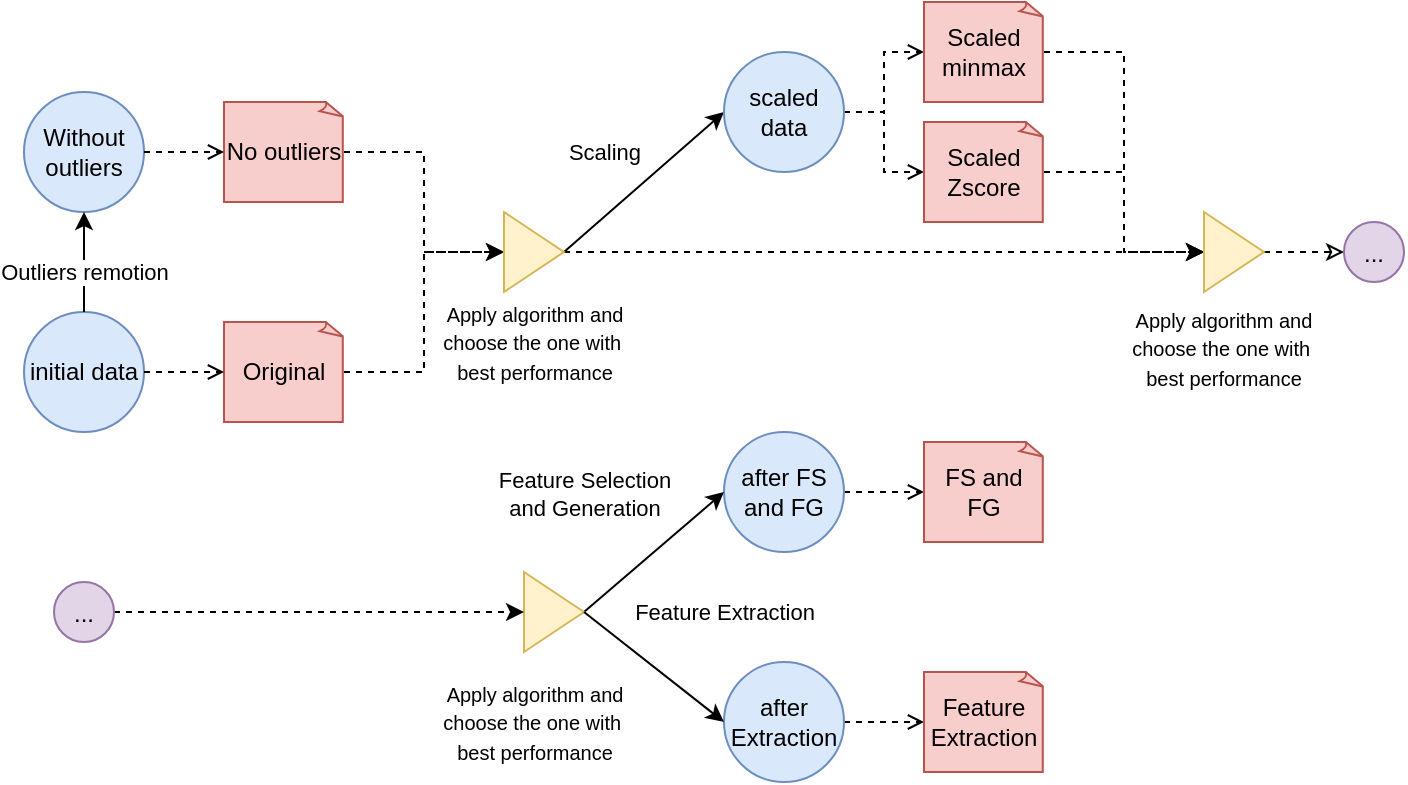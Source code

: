 <mxfile version="13.10.4" type="github">
  <diagram id="C1PJuX5tCt2vGxhJqiDe" name="Page-1">
    <mxGraphModel dx="1113" dy="759" grid="1" gridSize="10" guides="1" tooltips="1" connect="1" arrows="1" fold="1" page="1" pageScale="1" pageWidth="827" pageHeight="1169" math="0" shadow="0">
      <root>
        <mxCell id="0" />
        <mxCell id="1" parent="0" />
        <mxCell id="CkfNhNpMdFxF0ozeZBZx-1" value="initial data" style="ellipse;whiteSpace=wrap;html=1;aspect=fixed;fillColor=#dae8fc;strokeColor=#6c8ebf;" vertex="1" parent="1">
          <mxGeometry x="120" y="170" width="60" height="60" as="geometry" />
        </mxCell>
        <mxCell id="CkfNhNpMdFxF0ozeZBZx-2" value="Scaling" style="endArrow=classic;html=1;entryX=0;entryY=0.5;entryDx=0;entryDy=0;exitX=1;exitY=0.5;exitDx=0;exitDy=0;" edge="1" parent="1" source="CkfNhNpMdFxF0ozeZBZx-25" target="CkfNhNpMdFxF0ozeZBZx-5">
          <mxGeometry x="-0.097" y="24" width="50" height="50" relative="1" as="geometry">
            <mxPoint x="400" y="110" as="sourcePoint" />
            <mxPoint x="550" y="110" as="targetPoint" />
            <mxPoint as="offset" />
            <Array as="points" />
          </mxGeometry>
        </mxCell>
        <mxCell id="CkfNhNpMdFxF0ozeZBZx-3" style="edgeStyle=orthogonalEdgeStyle;rounded=0;orthogonalLoop=1;jettySize=auto;html=1;dashed=1;endArrow=open;endFill=0;" edge="1" parent="1" source="CkfNhNpMdFxF0ozeZBZx-5" target="CkfNhNpMdFxF0ozeZBZx-7">
          <mxGeometry relative="1" as="geometry" />
        </mxCell>
        <mxCell id="CkfNhNpMdFxF0ozeZBZx-4" style="edgeStyle=orthogonalEdgeStyle;rounded=0;orthogonalLoop=1;jettySize=auto;html=1;entryX=0;entryY=0.5;entryDx=0;entryDy=0;entryPerimeter=0;dashed=1;endArrow=open;endFill=0;" edge="1" parent="1" source="CkfNhNpMdFxF0ozeZBZx-5" target="CkfNhNpMdFxF0ozeZBZx-9">
          <mxGeometry relative="1" as="geometry" />
        </mxCell>
        <mxCell id="CkfNhNpMdFxF0ozeZBZx-5" value="scaled&lt;br&gt;data" style="ellipse;whiteSpace=wrap;html=1;aspect=fixed;fillColor=#dae8fc;strokeColor=#6c8ebf;" vertex="1" parent="1">
          <mxGeometry x="470" y="40" width="60" height="60" as="geometry" />
        </mxCell>
        <mxCell id="CkfNhNpMdFxF0ozeZBZx-6" style="edgeStyle=orthogonalEdgeStyle;rounded=0;orthogonalLoop=1;jettySize=auto;html=1;entryX=0;entryY=0.5;entryDx=0;entryDy=0;dashed=1;" edge="1" parent="1" source="CkfNhNpMdFxF0ozeZBZx-7" target="CkfNhNpMdFxF0ozeZBZx-28">
          <mxGeometry relative="1" as="geometry">
            <Array as="points">
              <mxPoint x="670" y="40" />
              <mxPoint x="670" y="140" />
            </Array>
          </mxGeometry>
        </mxCell>
        <mxCell id="CkfNhNpMdFxF0ozeZBZx-7" value="Scaled minmax" style="whiteSpace=wrap;html=1;shape=mxgraph.basic.document;fillColor=#f8cecc;strokeColor=#b85450;" vertex="1" parent="1">
          <mxGeometry x="570" y="15" width="60" height="50" as="geometry" />
        </mxCell>
        <mxCell id="CkfNhNpMdFxF0ozeZBZx-8" style="edgeStyle=orthogonalEdgeStyle;rounded=0;orthogonalLoop=1;jettySize=auto;html=1;entryX=0;entryY=0.5;entryDx=0;entryDy=0;dashed=1;" edge="1" parent="1" source="CkfNhNpMdFxF0ozeZBZx-9" target="CkfNhNpMdFxF0ozeZBZx-28">
          <mxGeometry relative="1" as="geometry">
            <Array as="points">
              <mxPoint x="670" y="100" />
              <mxPoint x="670" y="140" />
            </Array>
          </mxGeometry>
        </mxCell>
        <mxCell id="CkfNhNpMdFxF0ozeZBZx-9" value="Scaled Zscore" style="whiteSpace=wrap;html=1;shape=mxgraph.basic.document;fillColor=#f8cecc;strokeColor=#b85450;" vertex="1" parent="1">
          <mxGeometry x="570" y="75" width="60" height="50" as="geometry" />
        </mxCell>
        <mxCell id="CkfNhNpMdFxF0ozeZBZx-10" style="edgeStyle=orthogonalEdgeStyle;rounded=0;orthogonalLoop=1;jettySize=auto;html=1;entryX=0;entryY=0.5;entryDx=0;entryDy=0;dashed=1;" edge="1" parent="1" source="CkfNhNpMdFxF0ozeZBZx-11" target="CkfNhNpMdFxF0ozeZBZx-25">
          <mxGeometry relative="1" as="geometry">
            <mxPoint x="350" y="160" as="targetPoint" />
          </mxGeometry>
        </mxCell>
        <mxCell id="CkfNhNpMdFxF0ozeZBZx-11" value="Original" style="whiteSpace=wrap;html=1;shape=mxgraph.basic.document;fillColor=#f8cecc;strokeColor=#b85450;" vertex="1" parent="1">
          <mxGeometry x="220" y="175" width="60" height="50" as="geometry" />
        </mxCell>
        <mxCell id="CkfNhNpMdFxF0ozeZBZx-12" value="" style="endArrow=open;html=1;exitX=1;exitY=0.5;exitDx=0;exitDy=0;entryX=0;entryY=0.5;entryDx=0;entryDy=0;entryPerimeter=0;dashed=1;endFill=0;" edge="1" parent="1" source="CkfNhNpMdFxF0ozeZBZx-1" target="CkfNhNpMdFxF0ozeZBZx-11">
          <mxGeometry width="50" height="50" relative="1" as="geometry">
            <mxPoint x="307.322" y="147.678" as="sourcePoint" />
            <mxPoint x="280" y="180" as="targetPoint" />
          </mxGeometry>
        </mxCell>
        <mxCell id="CkfNhNpMdFxF0ozeZBZx-13" style="edgeStyle=orthogonalEdgeStyle;rounded=0;orthogonalLoop=1;jettySize=auto;html=1;entryX=0;entryY=0.5;entryDx=0;entryDy=0;entryPerimeter=0;dashed=1;endArrow=open;endFill=0;" edge="1" parent="1" source="CkfNhNpMdFxF0ozeZBZx-14" target="CkfNhNpMdFxF0ozeZBZx-17">
          <mxGeometry relative="1" as="geometry" />
        </mxCell>
        <mxCell id="CkfNhNpMdFxF0ozeZBZx-14" value="after FS and FG" style="ellipse;whiteSpace=wrap;html=1;aspect=fixed;fillColor=#dae8fc;strokeColor=#6c8ebf;" vertex="1" parent="1">
          <mxGeometry x="470" y="230" width="60" height="60" as="geometry" />
        </mxCell>
        <mxCell id="CkfNhNpMdFxF0ozeZBZx-15" value="" style="endArrow=classic;html=1;entryX=0;entryY=0.5;entryDx=0;entryDy=0;exitX=1;exitY=0.5;exitDx=0;exitDy=0;" edge="1" parent="1" source="CkfNhNpMdFxF0ozeZBZx-34" target="CkfNhNpMdFxF0ozeZBZx-14">
          <mxGeometry x="1" y="-332" width="50" height="50" relative="1" as="geometry">
            <mxPoint x="960" y="160" as="sourcePoint" />
            <mxPoint x="590" y="120" as="targetPoint" />
            <mxPoint x="58" y="75" as="offset" />
          </mxGeometry>
        </mxCell>
        <mxCell id="CkfNhNpMdFxF0ozeZBZx-16" value="Feature Selection&lt;br&gt;and Generation" style="edgeLabel;html=1;align=center;verticalAlign=middle;resizable=0;points=[];" vertex="1" connectable="0" parent="CkfNhNpMdFxF0ozeZBZx-15">
          <mxGeometry x="0.168" y="2" relative="1" as="geometry">
            <mxPoint x="-39.61" y="-22.96" as="offset" />
          </mxGeometry>
        </mxCell>
        <mxCell id="CkfNhNpMdFxF0ozeZBZx-17" value="FS and FG" style="whiteSpace=wrap;html=1;shape=mxgraph.basic.document;fillColor=#f8cecc;strokeColor=#b85450;" vertex="1" parent="1">
          <mxGeometry x="570" y="235" width="60" height="50" as="geometry" />
        </mxCell>
        <mxCell id="CkfNhNpMdFxF0ozeZBZx-18" value="Without outliers" style="ellipse;whiteSpace=wrap;html=1;aspect=fixed;fillColor=#dae8fc;strokeColor=#6c8ebf;" vertex="1" parent="1">
          <mxGeometry x="120" y="60" width="60" height="60" as="geometry" />
        </mxCell>
        <mxCell id="CkfNhNpMdFxF0ozeZBZx-19" value="" style="endArrow=classic;html=1;exitX=0.5;exitY=0;exitDx=0;exitDy=0;entryX=0.5;entryY=1;entryDx=0;entryDy=0;" edge="1" parent="1" source="CkfNhNpMdFxF0ozeZBZx-1" target="CkfNhNpMdFxF0ozeZBZx-18">
          <mxGeometry width="50" height="50" relative="1" as="geometry">
            <mxPoint x="480" y="240" as="sourcePoint" />
            <mxPoint x="530" y="190" as="targetPoint" />
          </mxGeometry>
        </mxCell>
        <mxCell id="CkfNhNpMdFxF0ozeZBZx-20" value="Outliers remotion" style="edgeLabel;html=1;align=center;verticalAlign=middle;resizable=0;points=[];rotation=0;" vertex="1" connectable="0" parent="CkfNhNpMdFxF0ozeZBZx-19">
          <mxGeometry x="-0.167" relative="1" as="geometry">
            <mxPoint y="1.0" as="offset" />
          </mxGeometry>
        </mxCell>
        <mxCell id="CkfNhNpMdFxF0ozeZBZx-21" style="edgeStyle=orthogonalEdgeStyle;rounded=0;orthogonalLoop=1;jettySize=auto;html=1;entryX=0;entryY=0.5;entryDx=0;entryDy=0;dashed=1;" edge="1" parent="1" source="CkfNhNpMdFxF0ozeZBZx-22" target="CkfNhNpMdFxF0ozeZBZx-25">
          <mxGeometry relative="1" as="geometry">
            <mxPoint x="350" y="160" as="targetPoint" />
          </mxGeometry>
        </mxCell>
        <mxCell id="CkfNhNpMdFxF0ozeZBZx-22" value="No outliers" style="whiteSpace=wrap;html=1;shape=mxgraph.basic.document;fillColor=#f8cecc;strokeColor=#b85450;" vertex="1" parent="1">
          <mxGeometry x="220" y="65" width="60" height="50" as="geometry" />
        </mxCell>
        <mxCell id="CkfNhNpMdFxF0ozeZBZx-23" value="" style="endArrow=open;html=1;exitX=1;exitY=0.5;exitDx=0;exitDy=0;entryX=0;entryY=0.5;entryDx=0;entryDy=0;entryPerimeter=0;dashed=1;endFill=0;" edge="1" parent="1" source="CkfNhNpMdFxF0ozeZBZx-18" target="CkfNhNpMdFxF0ozeZBZx-22">
          <mxGeometry width="50" height="50" relative="1" as="geometry">
            <mxPoint x="240" y="150" as="sourcePoint" />
            <mxPoint x="460" y="180" as="targetPoint" />
          </mxGeometry>
        </mxCell>
        <mxCell id="CkfNhNpMdFxF0ozeZBZx-24" style="edgeStyle=orthogonalEdgeStyle;rounded=0;orthogonalLoop=1;jettySize=auto;html=1;entryX=0;entryY=0.5;entryDx=0;entryDy=0;dashed=1;" edge="1" parent="1" source="CkfNhNpMdFxF0ozeZBZx-25" target="CkfNhNpMdFxF0ozeZBZx-28">
          <mxGeometry relative="1" as="geometry">
            <mxPoint x="750" y="240" as="targetPoint" />
            <Array as="points">
              <mxPoint x="500" y="140" />
              <mxPoint x="500" y="140" />
            </Array>
          </mxGeometry>
        </mxCell>
        <mxCell id="CkfNhNpMdFxF0ozeZBZx-25" value="" style="triangle;whiteSpace=wrap;html=1;fillColor=#fff2cc;strokeColor=#d6b656;" vertex="1" parent="1">
          <mxGeometry x="360" y="120" width="30" height="40" as="geometry" />
        </mxCell>
        <mxCell id="CkfNhNpMdFxF0ozeZBZx-26" value="&lt;span style=&quot;font-size: 10px&quot;&gt;Apply algorithm and&lt;br&gt;choose the one with&amp;nbsp;&lt;/span&gt;&lt;br style=&quot;font-size: 10px&quot;&gt;&lt;span style=&quot;font-size: 10px&quot;&gt;best performance&lt;/span&gt;" style="text;html=1;align=center;verticalAlign=middle;resizable=0;points=[];autosize=1;" vertex="1" parent="1">
          <mxGeometry x="320" y="160" width="110" height="50" as="geometry" />
        </mxCell>
        <mxCell id="CkfNhNpMdFxF0ozeZBZx-27" style="edgeStyle=orthogonalEdgeStyle;rounded=0;orthogonalLoop=1;jettySize=auto;html=1;entryX=0;entryY=0.5;entryDx=0;entryDy=0;dashed=1;endArrow=classic;endFill=0;" edge="1" parent="1" source="CkfNhNpMdFxF0ozeZBZx-28" target="CkfNhNpMdFxF0ozeZBZx-35">
          <mxGeometry relative="1" as="geometry" />
        </mxCell>
        <mxCell id="CkfNhNpMdFxF0ozeZBZx-28" value="" style="triangle;whiteSpace=wrap;html=1;fillColor=#fff2cc;strokeColor=#d6b656;" vertex="1" parent="1">
          <mxGeometry x="710" y="120" width="30" height="40" as="geometry" />
        </mxCell>
        <mxCell id="CkfNhNpMdFxF0ozeZBZx-29" style="edgeStyle=orthogonalEdgeStyle;rounded=0;orthogonalLoop=1;jettySize=auto;html=1;dashed=1;endArrow=open;endFill=0;" edge="1" parent="1" source="CkfNhNpMdFxF0ozeZBZx-30" target="CkfNhNpMdFxF0ozeZBZx-45">
          <mxGeometry relative="1" as="geometry" />
        </mxCell>
        <mxCell id="CkfNhNpMdFxF0ozeZBZx-30" value="after Extraction" style="ellipse;whiteSpace=wrap;html=1;aspect=fixed;fillColor=#dae8fc;strokeColor=#6c8ebf;" vertex="1" parent="1">
          <mxGeometry x="470" y="345" width="60" height="60" as="geometry" />
        </mxCell>
        <mxCell id="CkfNhNpMdFxF0ozeZBZx-33" value="&lt;span style=&quot;font-size: 10px&quot;&gt;Apply algorithm and&lt;/span&gt;&lt;br style=&quot;font-size: 10px&quot;&gt;&lt;span style=&quot;color: rgb(0 , 0 , 0) ; font-family: &amp;#34;helvetica&amp;#34; ; font-style: normal ; font-weight: normal ; letter-spacing: normal ; text-indent: 0px ; text-transform: none ; word-spacing: 0px ; text-decoration: none ; font-size: 10px&quot;&gt;choose the one with&amp;nbsp;&lt;/span&gt;&lt;br style=&quot;color: rgb(0 , 0 , 0) ; font-family: &amp;#34;helvetica&amp;#34; ; font-style: normal ; font-weight: normal ; letter-spacing: normal ; text-indent: 0px ; text-transform: none ; word-spacing: 0px ; text-decoration: none ; font-size: 10px&quot;&gt;&lt;span style=&quot;color: rgb(0 , 0 , 0) ; font-family: &amp;#34;helvetica&amp;#34; ; font-style: normal ; font-weight: normal ; letter-spacing: normal ; text-indent: 0px ; text-transform: none ; word-spacing: 0px ; text-decoration: none ; font-size: 10px&quot;&gt;best performance&lt;/span&gt;" style="text;whiteSpace=wrap;html=1;align=center;" vertex="1" parent="1">
          <mxGeometry x="660" y="160" width="120" height="40" as="geometry" />
        </mxCell>
        <mxCell id="CkfNhNpMdFxF0ozeZBZx-34" value="" style="triangle;whiteSpace=wrap;html=1;fillColor=#fff2cc;strokeColor=#d6b656;" vertex="1" parent="1">
          <mxGeometry x="370" y="300" width="30" height="40" as="geometry" />
        </mxCell>
        <mxCell id="CkfNhNpMdFxF0ozeZBZx-35" value="..." style="ellipse;fillColor=#e1d5e7;strokeColor=#9673a6;" vertex="1" parent="1">
          <mxGeometry x="780" y="125" width="30" height="30" as="geometry" />
        </mxCell>
        <mxCell id="CkfNhNpMdFxF0ozeZBZx-38" style="edgeStyle=orthogonalEdgeStyle;rounded=0;orthogonalLoop=1;jettySize=auto;html=1;entryX=0;entryY=0.5;entryDx=0;entryDy=0;endArrow=classic;endFill=1;dashed=1;" edge="1" parent="1" source="CkfNhNpMdFxF0ozeZBZx-39" target="CkfNhNpMdFxF0ozeZBZx-34">
          <mxGeometry relative="1" as="geometry" />
        </mxCell>
        <mxCell id="CkfNhNpMdFxF0ozeZBZx-39" value="..." style="ellipse;fillColor=#e1d5e7;strokeColor=#9673a6;" vertex="1" parent="1">
          <mxGeometry x="135" y="305" width="30" height="30" as="geometry" />
        </mxCell>
        <mxCell id="CkfNhNpMdFxF0ozeZBZx-42" value="&lt;span style=&quot;font-size: 10px&quot;&gt;Apply algorithm and&lt;/span&gt;&lt;br style=&quot;font-size: 10px&quot;&gt;&lt;span style=&quot;font-size: 10px&quot;&gt;choose the one with&amp;nbsp;&lt;/span&gt;&lt;br style=&quot;font-size: 10px&quot;&gt;&lt;span style=&quot;font-size: 10px&quot;&gt;best performance&lt;/span&gt;" style="text;html=1;align=center;verticalAlign=middle;resizable=0;points=[];autosize=1;" vertex="1" parent="1">
          <mxGeometry x="320" y="350" width="110" height="50" as="geometry" />
        </mxCell>
        <mxCell id="CkfNhNpMdFxF0ozeZBZx-43" value="" style="endArrow=classic;html=1;entryX=0;entryY=0.5;entryDx=0;entryDy=0;exitX=1;exitY=0.5;exitDx=0;exitDy=0;" edge="1" parent="1" source="CkfNhNpMdFxF0ozeZBZx-34" target="CkfNhNpMdFxF0ozeZBZx-30">
          <mxGeometry x="1" y="-332" width="50" height="50" relative="1" as="geometry">
            <mxPoint x="540" y="320" as="sourcePoint" />
            <mxPoint x="660" y="350" as="targetPoint" />
            <mxPoint x="58" y="75" as="offset" />
          </mxGeometry>
        </mxCell>
        <mxCell id="CkfNhNpMdFxF0ozeZBZx-44" value="Feature Extraction" style="edgeLabel;html=1;align=center;verticalAlign=middle;resizable=0;points=[];" vertex="1" connectable="0" parent="CkfNhNpMdFxF0ozeZBZx-43">
          <mxGeometry x="0.168" y="2" relative="1" as="geometry">
            <mxPoint x="28.06" y="-30.41" as="offset" />
          </mxGeometry>
        </mxCell>
        <mxCell id="CkfNhNpMdFxF0ozeZBZx-45" value="Feature Extraction" style="whiteSpace=wrap;html=1;shape=mxgraph.basic.document;fillColor=#f8cecc;strokeColor=#b85450;" vertex="1" parent="1">
          <mxGeometry x="570" y="350" width="60" height="50" as="geometry" />
        </mxCell>
      </root>
    </mxGraphModel>
  </diagram>
</mxfile>
